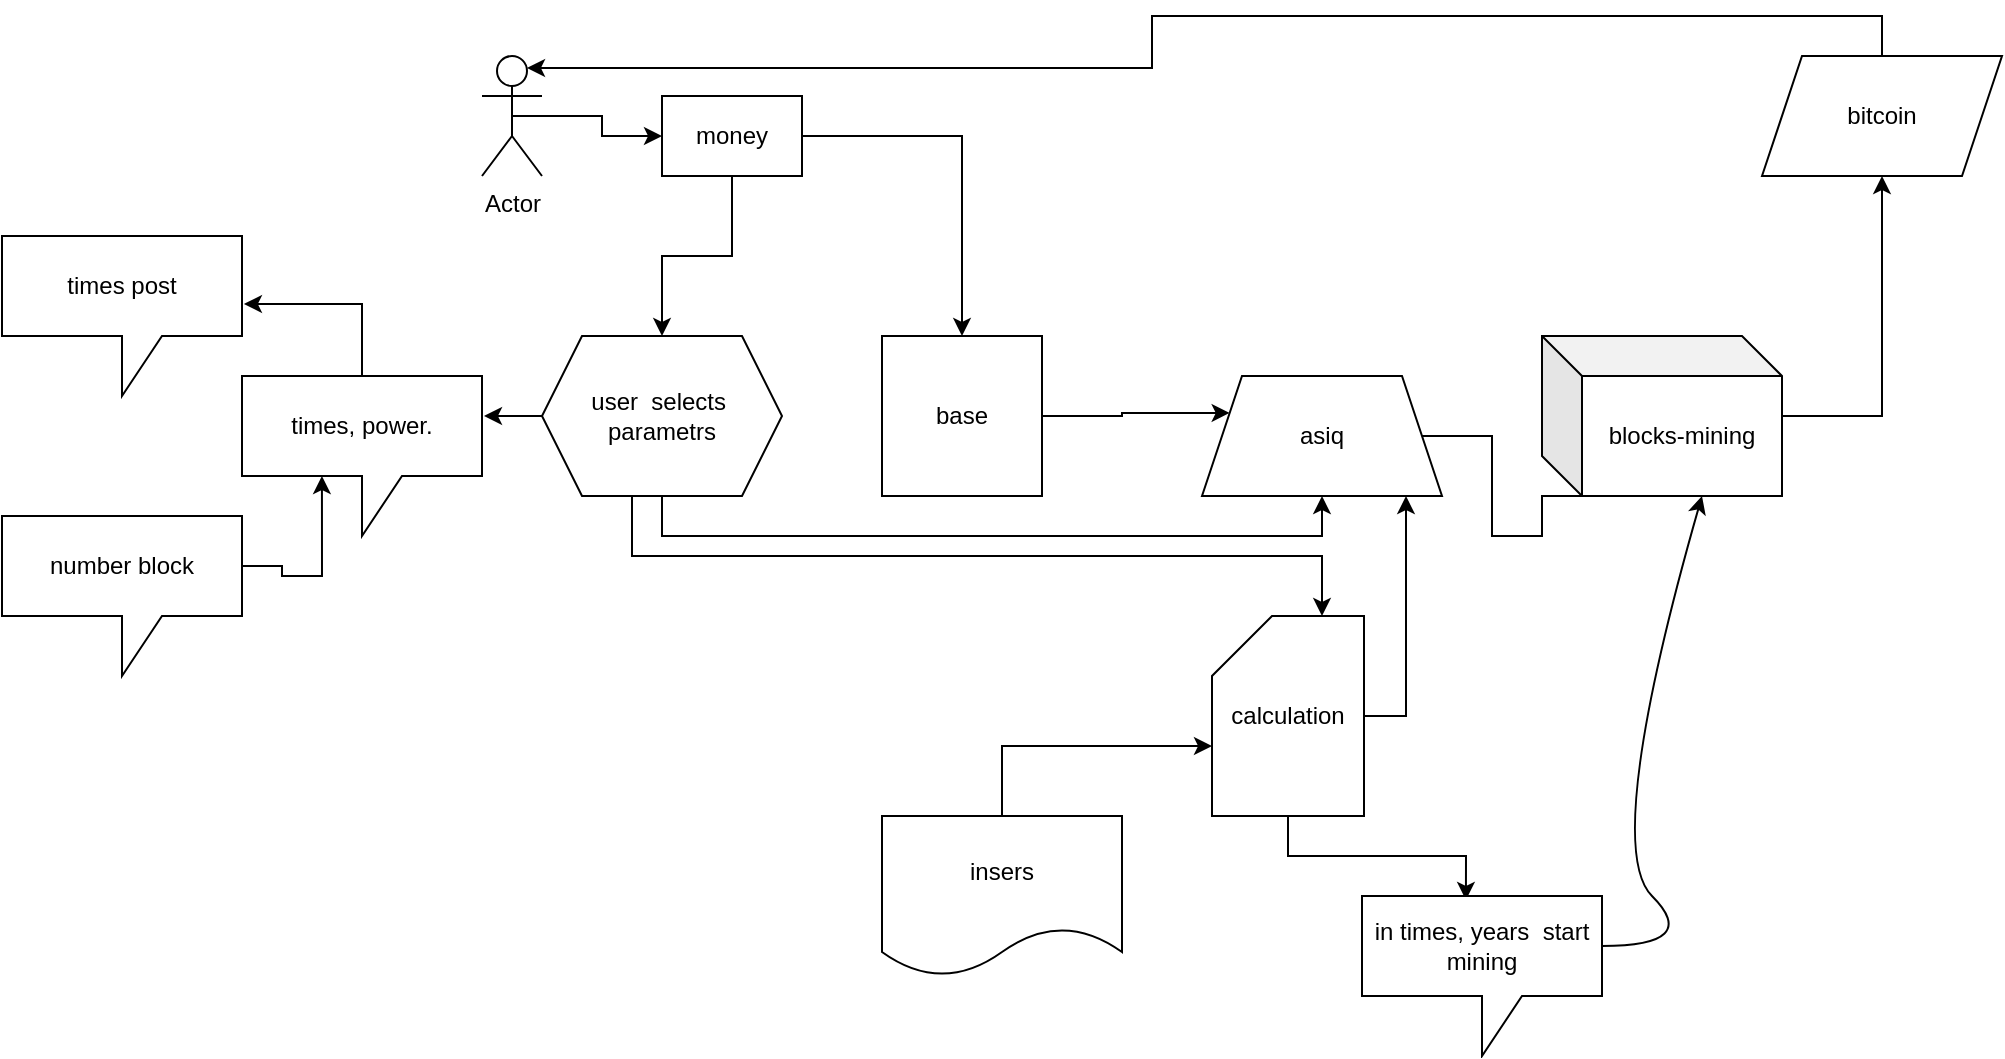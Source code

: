 <mxfile version="20.2.0" type="device"><diagram id="M7w7Bg--fQ1E9o0UDBeI" name="Страница 1"><mxGraphModel dx="1133" dy="169" grid="1" gridSize="10" guides="1" tooltips="1" connect="1" arrows="1" fold="1" page="1" pageScale="1" pageWidth="827" pageHeight="1169" background="none" math="0" shadow="0"><root><mxCell id="0"/><mxCell id="1" parent="0"/><mxCell id="OFCNS0rndILqSCOyarzL-4" style="edgeStyle=orthogonalEdgeStyle;rounded=0;orthogonalLoop=1;jettySize=auto;html=1;exitX=0.5;exitY=0.5;exitDx=0;exitDy=0;exitPerimeter=0;" parent="1" source="OFCNS0rndILqSCOyarzL-1" target="OFCNS0rndILqSCOyarzL-5" edge="1"><mxGeometry relative="1" as="geometry"><mxPoint x="120" y="170" as="targetPoint"/></mxGeometry></mxCell><mxCell id="OFCNS0rndILqSCOyarzL-1" value="Actor" style="shape=umlActor;verticalLabelPosition=bottom;verticalAlign=top;html=1;outlineConnect=0;" parent="1" vertex="1"><mxGeometry x="40" y="140" width="30" height="60" as="geometry"/></mxCell><mxCell id="OFCNS0rndILqSCOyarzL-7" style="edgeStyle=orthogonalEdgeStyle;rounded=0;orthogonalLoop=1;jettySize=auto;html=1;exitX=1;exitY=0.5;exitDx=0;exitDy=0;entryX=0.5;entryY=0;entryDx=0;entryDy=0;" parent="1" source="OFCNS0rndILqSCOyarzL-5" target="OFCNS0rndILqSCOyarzL-6" edge="1"><mxGeometry relative="1" as="geometry"/></mxCell><mxCell id="OFCNS0rndILqSCOyarzL-25" style="edgeStyle=orthogonalEdgeStyle;rounded=0;orthogonalLoop=1;jettySize=auto;html=1;exitX=0.5;exitY=1;exitDx=0;exitDy=0;entryX=0.5;entryY=0;entryDx=0;entryDy=0;" parent="1" source="OFCNS0rndILqSCOyarzL-5" target="OFCNS0rndILqSCOyarzL-24" edge="1"><mxGeometry relative="1" as="geometry"/></mxCell><mxCell id="OFCNS0rndILqSCOyarzL-5" value="money" style="rounded=0;whiteSpace=wrap;html=1;" parent="1" vertex="1"><mxGeometry x="130" y="160" width="70" height="40" as="geometry"/></mxCell><mxCell id="OFCNS0rndILqSCOyarzL-17" style="edgeStyle=orthogonalEdgeStyle;rounded=0;orthogonalLoop=1;jettySize=auto;html=1;exitX=1;exitY=0.5;exitDx=0;exitDy=0;entryX=0;entryY=0.25;entryDx=0;entryDy=0;" parent="1" source="OFCNS0rndILqSCOyarzL-6" target="OFCNS0rndILqSCOyarzL-14" edge="1"><mxGeometry relative="1" as="geometry"/></mxCell><mxCell id="OFCNS0rndILqSCOyarzL-6" value="base" style="whiteSpace=wrap;html=1;aspect=fixed;" parent="1" vertex="1"><mxGeometry x="240" y="280" width="80" height="80" as="geometry"/></mxCell><mxCell id="OFCNS0rndILqSCOyarzL-19" style="edgeStyle=orthogonalEdgeStyle;rounded=0;orthogonalLoop=1;jettySize=auto;html=1;exitX=0.5;exitY=0;exitDx=0;exitDy=0;entryX=0.75;entryY=0.1;entryDx=0;entryDy=0;entryPerimeter=0;" parent="1" source="OFCNS0rndILqSCOyarzL-12" target="OFCNS0rndILqSCOyarzL-1" edge="1"><mxGeometry relative="1" as="geometry"/></mxCell><mxCell id="OFCNS0rndILqSCOyarzL-12" value="bitcoin" style="shape=parallelogram;perimeter=parallelogramPerimeter;whiteSpace=wrap;html=1;fixedSize=1;" parent="1" vertex="1"><mxGeometry x="680" y="140" width="120" height="60" as="geometry"/></mxCell><mxCell id="OFCNS0rndILqSCOyarzL-13" style="edgeStyle=orthogonalEdgeStyle;rounded=0;orthogonalLoop=1;jettySize=auto;html=1;exitX=0.5;exitY=1;exitDx=0;exitDy=0;" parent="1" source="OFCNS0rndILqSCOyarzL-6" target="OFCNS0rndILqSCOyarzL-6" edge="1"><mxGeometry relative="1" as="geometry"/></mxCell><mxCell id="OFCNS0rndILqSCOyarzL-18" style="edgeStyle=orthogonalEdgeStyle;rounded=0;orthogonalLoop=1;jettySize=auto;html=1;exitX=1;exitY=0.5;exitDx=0;exitDy=0;entryX=0.5;entryY=1;entryDx=0;entryDy=0;startArrow=none;" parent="1" source="OFCNS0rndILqSCOyarzL-20" target="OFCNS0rndILqSCOyarzL-12" edge="1"><mxGeometry relative="1" as="geometry"/></mxCell><mxCell id="OFCNS0rndILqSCOyarzL-14" value="asiq" style="shape=trapezoid;perimeter=trapezoidPerimeter;whiteSpace=wrap;html=1;fixedSize=1;" parent="1" vertex="1"><mxGeometry x="400" y="300" width="120" height="60" as="geometry"/></mxCell><mxCell id="OFCNS0rndILqSCOyarzL-20" value="blocks-mining" style="shape=cube;whiteSpace=wrap;html=1;boundedLbl=1;backgroundOutline=1;darkOpacity=0.05;darkOpacity2=0.1;" parent="1" vertex="1"><mxGeometry x="570" y="280" width="120" height="80" as="geometry"/></mxCell><mxCell id="OFCNS0rndILqSCOyarzL-22" value="" style="edgeStyle=orthogonalEdgeStyle;rounded=0;orthogonalLoop=1;jettySize=auto;html=1;exitX=1;exitY=0.5;exitDx=0;exitDy=0;entryX=0.5;entryY=1;entryDx=0;entryDy=0;endArrow=none;" parent="1" source="OFCNS0rndILqSCOyarzL-14" target="OFCNS0rndILqSCOyarzL-20" edge="1"><mxGeometry relative="1" as="geometry"><mxPoint x="510" y="330" as="sourcePoint"/><mxPoint x="740" y="200" as="targetPoint"/><Array as="points"><mxPoint x="545" y="330"/><mxPoint x="545" y="380"/><mxPoint x="570" y="380"/><mxPoint x="570" y="360"/></Array></mxGeometry></mxCell><mxCell id="OFCNS0rndILqSCOyarzL-30" style="edgeStyle=orthogonalEdgeStyle;rounded=0;orthogonalLoop=1;jettySize=auto;html=1;exitX=0;exitY=0.5;exitDx=0;exitDy=0;entryX=1.008;entryY=0.238;entryDx=0;entryDy=0;entryPerimeter=0;" parent="1" source="OFCNS0rndILqSCOyarzL-24" target="OFCNS0rndILqSCOyarzL-26" edge="1"><mxGeometry relative="1" as="geometry"/></mxCell><mxCell id="OFCNS0rndILqSCOyarzL-31" style="edgeStyle=orthogonalEdgeStyle;rounded=0;orthogonalLoop=1;jettySize=auto;html=1;exitX=0.5;exitY=1;exitDx=0;exitDy=0;entryX=0.5;entryY=1;entryDx=0;entryDy=0;" parent="1" source="OFCNS0rndILqSCOyarzL-24" target="OFCNS0rndILqSCOyarzL-14" edge="1"><mxGeometry relative="1" as="geometry"/></mxCell><mxCell id="OFCNS0rndILqSCOyarzL-34" style="edgeStyle=orthogonalEdgeStyle;rounded=0;orthogonalLoop=1;jettySize=auto;html=1;exitX=0.375;exitY=1;exitDx=0;exitDy=0;entryX=0;entryY=0;entryDx=55;entryDy=0;entryPerimeter=0;" parent="1" source="OFCNS0rndILqSCOyarzL-24" target="OFCNS0rndILqSCOyarzL-33" edge="1"><mxGeometry relative="1" as="geometry"/></mxCell><mxCell id="OFCNS0rndILqSCOyarzL-24" value="user&amp;nbsp; selects&amp;nbsp;&lt;br&gt;parametrs" style="shape=hexagon;perimeter=hexagonPerimeter2;whiteSpace=wrap;html=1;fixedSize=1;" parent="1" vertex="1"><mxGeometry x="70" y="280" width="120" height="80" as="geometry"/></mxCell><mxCell id="OFCNS0rndILqSCOyarzL-45" style="edgeStyle=orthogonalEdgeStyle;rounded=0;orthogonalLoop=1;jettySize=auto;html=1;exitX=0.5;exitY=0;exitDx=0;exitDy=0;exitPerimeter=0;entryX=1.008;entryY=0.425;entryDx=0;entryDy=0;entryPerimeter=0;" parent="1" source="OFCNS0rndILqSCOyarzL-26" target="OFCNS0rndILqSCOyarzL-44" edge="1"><mxGeometry relative="1" as="geometry"/></mxCell><mxCell id="OFCNS0rndILqSCOyarzL-26" value="times, power." style="shape=callout;whiteSpace=wrap;html=1;perimeter=calloutPerimeter;" parent="1" vertex="1"><mxGeometry x="-80" y="300" width="120" height="80" as="geometry"/></mxCell><mxCell id="OFCNS0rndILqSCOyarzL-37" style="edgeStyle=orthogonalEdgeStyle;rounded=0;orthogonalLoop=1;jettySize=auto;html=1;entryX=0.433;entryY=0.025;entryDx=0;entryDy=0;entryPerimeter=0;" parent="1" source="OFCNS0rndILqSCOyarzL-33" target="OFCNS0rndILqSCOyarzL-35" edge="1"><mxGeometry relative="1" as="geometry"/></mxCell><mxCell id="OFCNS0rndILqSCOyarzL-40" style="edgeStyle=orthogonalEdgeStyle;rounded=0;orthogonalLoop=1;jettySize=auto;html=1;exitX=1;exitY=0.5;exitDx=0;exitDy=0;exitPerimeter=0;entryX=0.85;entryY=1;entryDx=0;entryDy=0;entryPerimeter=0;" parent="1" source="OFCNS0rndILqSCOyarzL-33" target="OFCNS0rndILqSCOyarzL-14" edge="1"><mxGeometry relative="1" as="geometry"/></mxCell><mxCell id="OFCNS0rndILqSCOyarzL-33" value="calculation" style="shape=card;whiteSpace=wrap;html=1;" parent="1" vertex="1"><mxGeometry x="405" y="420" width="76" height="100" as="geometry"/></mxCell><mxCell id="OFCNS0rndILqSCOyarzL-35" value="in times, years&amp;nbsp; start mining" style="shape=callout;whiteSpace=wrap;html=1;perimeter=calloutPerimeter;" parent="1" vertex="1"><mxGeometry x="480" y="560" width="120" height="80" as="geometry"/></mxCell><mxCell id="OFCNS0rndILqSCOyarzL-43" value="" style="curved=1;endArrow=classic;html=1;rounded=0;" parent="1" edge="1"><mxGeometry width="50" height="50" relative="1" as="geometry"><mxPoint x="600" y="585" as="sourcePoint"/><mxPoint x="650" y="360" as="targetPoint"/><Array as="points"><mxPoint x="650" y="585"/><mxPoint x="600" y="535"/></Array></mxGeometry></mxCell><mxCell id="OFCNS0rndILqSCOyarzL-44" value="times post" style="shape=callout;whiteSpace=wrap;html=1;perimeter=calloutPerimeter;" parent="1" vertex="1"><mxGeometry x="-200" y="230" width="120" height="80" as="geometry"/></mxCell><mxCell id="OFCNS0rndILqSCOyarzL-48" style="edgeStyle=orthogonalEdgeStyle;rounded=0;orthogonalLoop=1;jettySize=auto;html=1;exitX=0.5;exitY=0;exitDx=0;exitDy=0;entryX=0;entryY=0;entryDx=0;entryDy=65;entryPerimeter=0;" parent="1" source="OFCNS0rndILqSCOyarzL-47" target="OFCNS0rndILqSCOyarzL-33" edge="1"><mxGeometry relative="1" as="geometry"/></mxCell><mxCell id="OFCNS0rndILqSCOyarzL-47" value="insers" style="shape=document;whiteSpace=wrap;html=1;boundedLbl=1;" parent="1" vertex="1"><mxGeometry x="240" y="520" width="120" height="80" as="geometry"/></mxCell><mxCell id="M51Gfw3G5BwFTxnXOSNJ-4" style="edgeStyle=orthogonalEdgeStyle;rounded=0;orthogonalLoop=1;jettySize=auto;html=1;exitX=0;exitY=0;exitDx=120;exitDy=25;exitPerimeter=0;entryX=0.333;entryY=0.625;entryDx=0;entryDy=0;entryPerimeter=0;" edge="1" parent="1" source="M51Gfw3G5BwFTxnXOSNJ-1" target="OFCNS0rndILqSCOyarzL-26"><mxGeometry relative="1" as="geometry"/></mxCell><mxCell id="M51Gfw3G5BwFTxnXOSNJ-1" value="number block" style="shape=callout;whiteSpace=wrap;html=1;perimeter=calloutPerimeter;" vertex="1" parent="1"><mxGeometry x="-200" y="370" width="120" height="80" as="geometry"/></mxCell></root></mxGraphModel></diagram></mxfile>